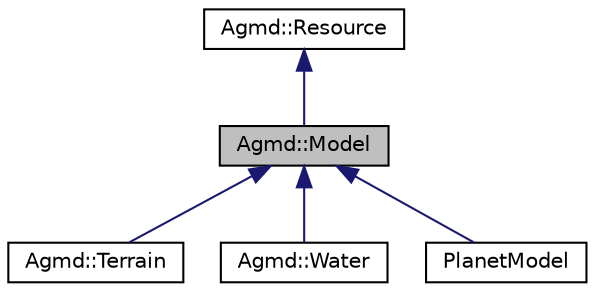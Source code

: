 digraph "Agmd::Model"
{
  edge [fontname="Helvetica",fontsize="10",labelfontname="Helvetica",labelfontsize="10"];
  node [fontname="Helvetica",fontsize="10",shape=record];
  Node1 [label="Agmd::Model",height=0.2,width=0.4,color="black", fillcolor="grey75", style="filled" fontcolor="black"];
  Node2 -> Node1 [dir="back",color="midnightblue",fontsize="10",style="solid"];
  Node2 [label="Agmd::Resource",height=0.2,width=0.4,color="black", fillcolor="white", style="filled",URL="$class_agmd_1_1_resource.html"];
  Node1 -> Node3 [dir="back",color="midnightblue",fontsize="10",style="solid"];
  Node3 [label="Agmd::Terrain",height=0.2,width=0.4,color="black", fillcolor="white", style="filled",URL="$class_agmd_1_1_terrain.html"];
  Node1 -> Node4 [dir="back",color="midnightblue",fontsize="10",style="solid"];
  Node4 [label="Agmd::Water",height=0.2,width=0.4,color="black", fillcolor="white", style="filled",URL="$class_agmd_1_1_water.html"];
  Node1 -> Node5 [dir="back",color="midnightblue",fontsize="10",style="solid"];
  Node5 [label="PlanetModel",height=0.2,width=0.4,color="black", fillcolor="white", style="filled",URL="$class_planet_model.html"];
}

